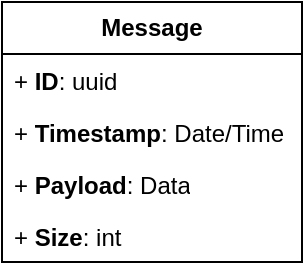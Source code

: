 <mxfile version="26.0.16">
  <diagram name="Page-1" id="QRO9eOTVUyLFiC2WsKQy">
    <mxGraphModel dx="713" dy="826" grid="1" gridSize="10" guides="1" tooltips="1" connect="1" arrows="1" fold="1" page="1" pageScale="1" pageWidth="1100" pageHeight="850" math="0" shadow="0">
      <root>
        <mxCell id="0" />
        <mxCell id="1" parent="0" />
        <mxCell id="r1wH4_FcdzByZ9ApQOt3-1" value="&lt;b&gt;Message&lt;/b&gt;" style="swimlane;fontStyle=0;childLayout=stackLayout;horizontal=1;startSize=26;fillColor=none;horizontalStack=0;resizeParent=1;resizeParentMax=0;resizeLast=0;collapsible=1;marginBottom=0;whiteSpace=wrap;html=1;" vertex="1" parent="1">
          <mxGeometry x="480" y="560" width="150" height="130" as="geometry" />
        </mxCell>
        <mxCell id="r1wH4_FcdzByZ9ApQOt3-2" value="+ &lt;b&gt;ID&lt;/b&gt;: uuid" style="text;strokeColor=none;fillColor=none;align=left;verticalAlign=top;spacingLeft=4;spacingRight=4;overflow=hidden;rotatable=0;points=[[0,0.5],[1,0.5]];portConstraint=eastwest;whiteSpace=wrap;html=1;" vertex="1" parent="r1wH4_FcdzByZ9ApQOt3-1">
          <mxGeometry y="26" width="150" height="26" as="geometry" />
        </mxCell>
        <mxCell id="r1wH4_FcdzByZ9ApQOt3-3" value="+ &lt;b&gt;Timestamp&lt;/b&gt;: Date/Time" style="text;strokeColor=none;fillColor=none;align=left;verticalAlign=top;spacingLeft=4;spacingRight=4;overflow=hidden;rotatable=0;points=[[0,0.5],[1,0.5]];portConstraint=eastwest;whiteSpace=wrap;html=1;" vertex="1" parent="r1wH4_FcdzByZ9ApQOt3-1">
          <mxGeometry y="52" width="150" height="26" as="geometry" />
        </mxCell>
        <mxCell id="r1wH4_FcdzByZ9ApQOt3-5" value="+ &lt;b&gt;Payload&lt;/b&gt;: Data" style="text;strokeColor=none;fillColor=none;align=left;verticalAlign=top;spacingLeft=4;spacingRight=4;overflow=hidden;rotatable=0;points=[[0,0.5],[1,0.5]];portConstraint=eastwest;whiteSpace=wrap;html=1;" vertex="1" parent="r1wH4_FcdzByZ9ApQOt3-1">
          <mxGeometry y="78" width="150" height="26" as="geometry" />
        </mxCell>
        <mxCell id="r1wH4_FcdzByZ9ApQOt3-4" value="+ &lt;b&gt;Size&lt;/b&gt;: int" style="text;strokeColor=none;fillColor=none;align=left;verticalAlign=top;spacingLeft=4;spacingRight=4;overflow=hidden;rotatable=0;points=[[0,0.5],[1,0.5]];portConstraint=eastwest;whiteSpace=wrap;html=1;" vertex="1" parent="r1wH4_FcdzByZ9ApQOt3-1">
          <mxGeometry y="104" width="150" height="26" as="geometry" />
        </mxCell>
      </root>
    </mxGraphModel>
  </diagram>
</mxfile>
